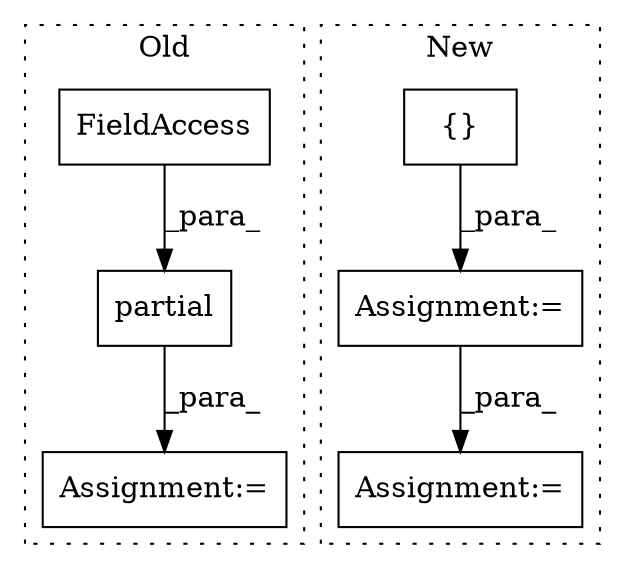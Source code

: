 digraph G {
subgraph cluster0 {
1 [label="partial" a="32" s="6282,6323" l="8,1" shape="box"];
3 [label="FieldAccess" a="22" s="6290" l="22" shape="box"];
5 [label="Assignment:=" a="7" s="6801" l="1" shape="box"];
label = "Old";
style="dotted";
}
subgraph cluster1 {
2 [label="{}" a="4" s="6478,6501" l="1,1" shape="box"];
4 [label="Assignment:=" a="7" s="6420" l="1" shape="box"];
6 [label="Assignment:=" a="7" s="6553" l="1" shape="box"];
label = "New";
style="dotted";
}
1 -> 5 [label="_para_"];
2 -> 4 [label="_para_"];
3 -> 1 [label="_para_"];
4 -> 6 [label="_para_"];
}